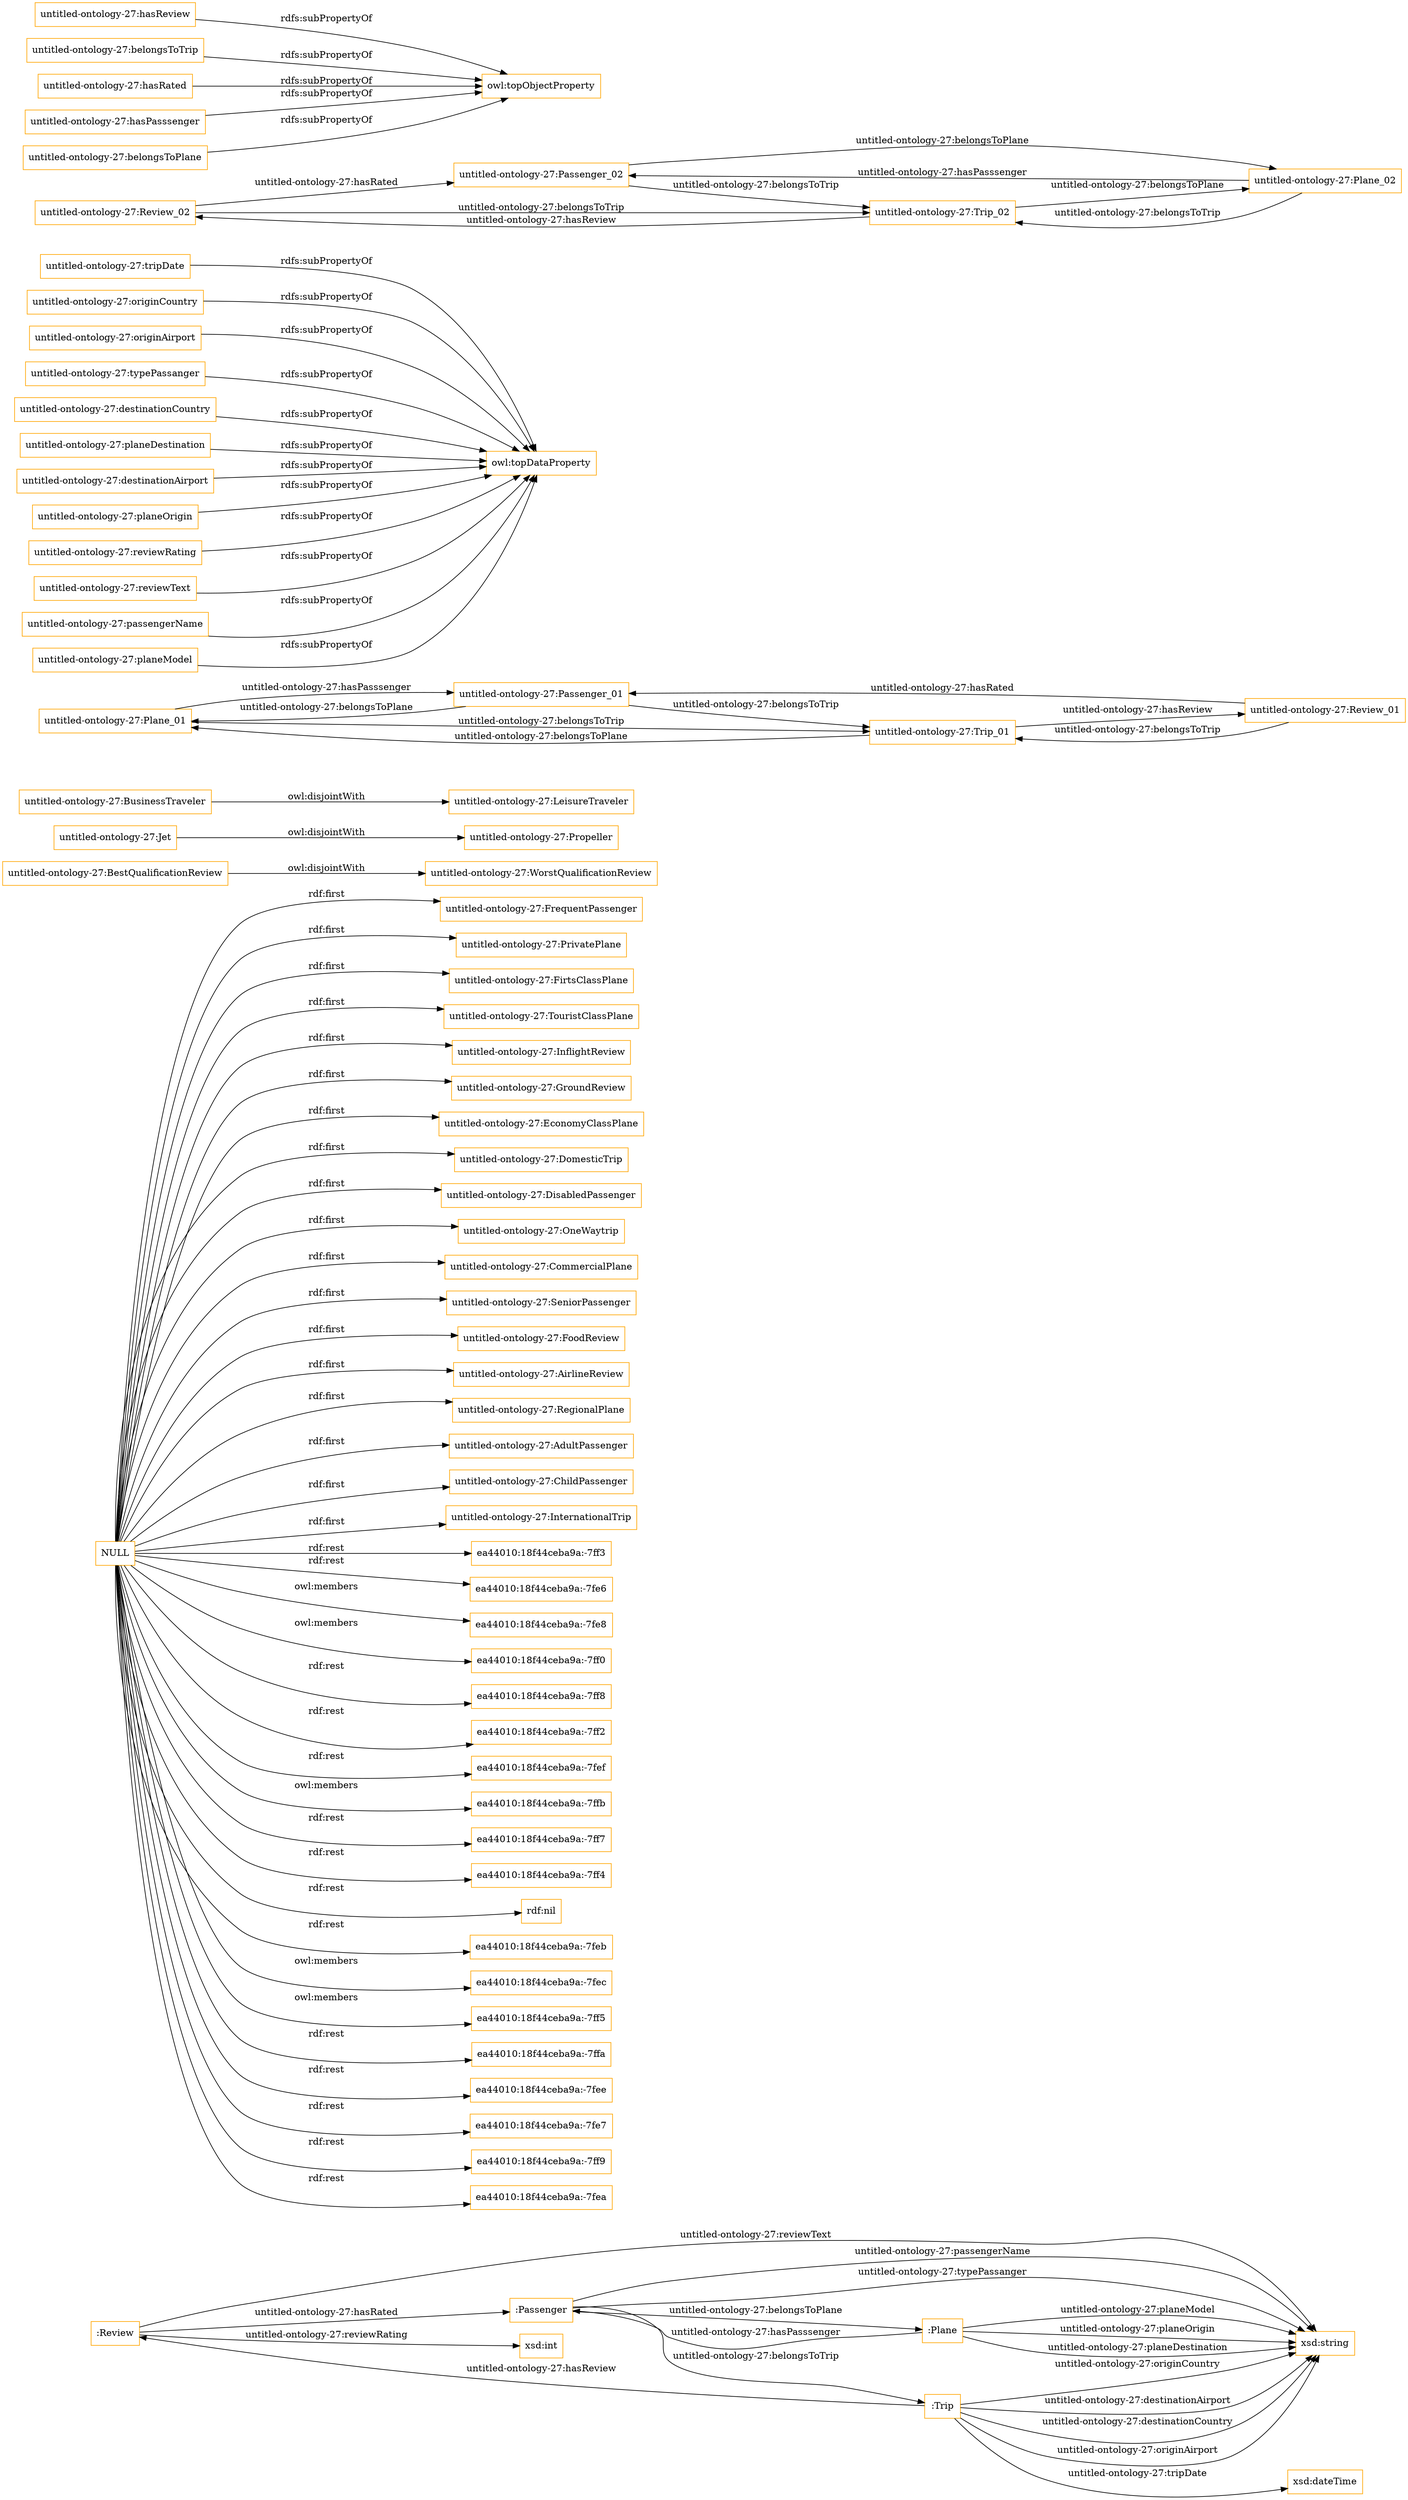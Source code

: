 digraph ar2dtool_diagram { 
rankdir=LR;
size="1501"
node [shape = rectangle, color="orange"]; ":Review" "untitled-ontology-27:FrequentPassenger" "untitled-ontology-27:PrivatePlane" ":Passenger" "untitled-ontology-27:FirtsClassPlane" "untitled-ontology-27:WorstQualificationReview" "untitled-ontology-27:TouristClassPlane" "untitled-ontology-27:Propeller" "untitled-ontology-27:LeisureTraveler" "untitled-ontology-27:InflightReview" "untitled-ontology-27:GroundReview" "untitled-ontology-27:EconomyClassPlane" "untitled-ontology-27:DomesticTrip" ":Trip" ":Plane" "untitled-ontology-27:DisabledPassenger" "untitled-ontology-27:OneWaytrip" "untitled-ontology-27:Jet" "untitled-ontology-27:CommercialPlane" "untitled-ontology-27:SeniorPassenger" "untitled-ontology-27:FoodReview" "untitled-ontology-27:BusinessTraveler" "untitled-ontology-27:AirlineReview" "untitled-ontology-27:BestQualificationReview" "untitled-ontology-27:RegionalPlane" "untitled-ontology-27:AdultPassenger" "untitled-ontology-27:ChildPassenger" "untitled-ontology-27:InternationalTrip" ; /*classes style*/
	"untitled-ontology-27:Plane_01" -> "untitled-ontology-27:Passenger_01" [ label = "untitled-ontology-27:hasPasssenger" ];
	"untitled-ontology-27:Plane_01" -> "untitled-ontology-27:Trip_01" [ label = "untitled-ontology-27:belongsToTrip" ];
	"NULL" -> "ea44010:18f44ceba9a:-7ff3" [ label = "rdf:rest" ];
	"NULL" -> "ea44010:18f44ceba9a:-7fe6" [ label = "rdf:rest" ];
	"NULL" -> "ea44010:18f44ceba9a:-7fe8" [ label = "owl:members" ];
	"NULL" -> "ea44010:18f44ceba9a:-7ff0" [ label = "owl:members" ];
	"NULL" -> "untitled-ontology-27:RegionalPlane" [ label = "rdf:first" ];
	"NULL" -> "ea44010:18f44ceba9a:-7ff8" [ label = "rdf:rest" ];
	"NULL" -> "untitled-ontology-27:CommercialPlane" [ label = "rdf:first" ];
	"NULL" -> "untitled-ontology-27:FirtsClassPlane" [ label = "rdf:first" ];
	"NULL" -> "ea44010:18f44ceba9a:-7ff2" [ label = "rdf:rest" ];
	"NULL" -> "untitled-ontology-27:GroundReview" [ label = "rdf:first" ];
	"NULL" -> "untitled-ontology-27:DisabledPassenger" [ label = "rdf:first" ];
	"NULL" -> "untitled-ontology-27:OneWaytrip" [ label = "rdf:first" ];
	"NULL" -> "untitled-ontology-27:InternationalTrip" [ label = "rdf:first" ];
	"NULL" -> "untitled-ontology-27:AirlineReview" [ label = "rdf:first" ];
	"NULL" -> "ea44010:18f44ceba9a:-7fef" [ label = "rdf:rest" ];
	"NULL" -> "untitled-ontology-27:InflightReview" [ label = "rdf:first" ];
	"NULL" -> "ea44010:18f44ceba9a:-7ffb" [ label = "owl:members" ];
	"NULL" -> "untitled-ontology-27:AdultPassenger" [ label = "rdf:first" ];
	"NULL" -> "ea44010:18f44ceba9a:-7ff7" [ label = "rdf:rest" ];
	"NULL" -> "ea44010:18f44ceba9a:-7ff4" [ label = "rdf:rest" ];
	"NULL" -> "untitled-ontology-27:DomesticTrip" [ label = "rdf:first" ];
	"NULL" -> "rdf:nil" [ label = "rdf:rest" ];
	"NULL" -> "untitled-ontology-27:FrequentPassenger" [ label = "rdf:first" ];
	"NULL" -> "untitled-ontology-27:ChildPassenger" [ label = "rdf:first" ];
	"NULL" -> "ea44010:18f44ceba9a:-7feb" [ label = "rdf:rest" ];
	"NULL" -> "untitled-ontology-27:FoodReview" [ label = "rdf:first" ];
	"NULL" -> "ea44010:18f44ceba9a:-7fec" [ label = "owl:members" ];
	"NULL" -> "ea44010:18f44ceba9a:-7ff5" [ label = "owl:members" ];
	"NULL" -> "ea44010:18f44ceba9a:-7ffa" [ label = "rdf:rest" ];
	"NULL" -> "ea44010:18f44ceba9a:-7fee" [ label = "rdf:rest" ];
	"NULL" -> "ea44010:18f44ceba9a:-7fe7" [ label = "rdf:rest" ];
	"NULL" -> "untitled-ontology-27:SeniorPassenger" [ label = "rdf:first" ];
	"NULL" -> "untitled-ontology-27:PrivatePlane" [ label = "rdf:first" ];
	"NULL" -> "ea44010:18f44ceba9a:-7ff9" [ label = "rdf:rest" ];
	"NULL" -> "ea44010:18f44ceba9a:-7fea" [ label = "rdf:rest" ];
	"NULL" -> "untitled-ontology-27:EconomyClassPlane" [ label = "rdf:first" ];
	"NULL" -> "untitled-ontology-27:TouristClassPlane" [ label = "rdf:first" ];
	"untitled-ontology-27:tripDate" -> "owl:topDataProperty" [ label = "rdfs:subPropertyOf" ];
	"untitled-ontology-27:Review_02" -> "untitled-ontology-27:Passenger_02" [ label = "untitled-ontology-27:hasRated" ];
	"untitled-ontology-27:Review_02" -> "untitled-ontology-27:Trip_02" [ label = "untitled-ontology-27:belongsToTrip" ];
	"untitled-ontology-27:originCountry" -> "owl:topDataProperty" [ label = "rdfs:subPropertyOf" ];
	"untitled-ontology-27:originAirport" -> "owl:topDataProperty" [ label = "rdfs:subPropertyOf" ];
	"untitled-ontology-27:typePassanger" -> "owl:topDataProperty" [ label = "rdfs:subPropertyOf" ];
	"untitled-ontology-27:hasReview" -> "owl:topObjectProperty" [ label = "rdfs:subPropertyOf" ];
	"untitled-ontology-27:Passenger_02" -> "untitled-ontology-27:Trip_02" [ label = "untitled-ontology-27:belongsToTrip" ];
	"untitled-ontology-27:Passenger_02" -> "untitled-ontology-27:Plane_02" [ label = "untitled-ontology-27:belongsToPlane" ];
	"untitled-ontology-27:Review_01" -> "untitled-ontology-27:Passenger_01" [ label = "untitled-ontology-27:hasRated" ];
	"untitled-ontology-27:Review_01" -> "untitled-ontology-27:Trip_01" [ label = "untitled-ontology-27:belongsToTrip" ];
	"untitled-ontology-27:Trip_02" -> "untitled-ontology-27:Review_02" [ label = "untitled-ontology-27:hasReview" ];
	"untitled-ontology-27:Trip_02" -> "untitled-ontology-27:Plane_02" [ label = "untitled-ontology-27:belongsToPlane" ];
	"untitled-ontology-27:BestQualificationReview" -> "untitled-ontology-27:WorstQualificationReview" [ label = "owl:disjointWith" ];
	"untitled-ontology-27:BusinessTraveler" -> "untitled-ontology-27:LeisureTraveler" [ label = "owl:disjointWith" ];
	"untitled-ontology-27:destinationCountry" -> "owl:topDataProperty" [ label = "rdfs:subPropertyOf" ];
	"untitled-ontology-27:planeDestination" -> "owl:topDataProperty" [ label = "rdfs:subPropertyOf" ];
	"untitled-ontology-27:Trip_01" -> "untitled-ontology-27:Review_01" [ label = "untitled-ontology-27:hasReview" ];
	"untitled-ontology-27:Trip_01" -> "untitled-ontology-27:Plane_01" [ label = "untitled-ontology-27:belongsToPlane" ];
	"untitled-ontology-27:Passenger_01" -> "untitled-ontology-27:Trip_01" [ label = "untitled-ontology-27:belongsToTrip" ];
	"untitled-ontology-27:Passenger_01" -> "untitled-ontology-27:Plane_01" [ label = "untitled-ontology-27:belongsToPlane" ];
	"untitled-ontology-27:destinationAirport" -> "owl:topDataProperty" [ label = "rdfs:subPropertyOf" ];
	"untitled-ontology-27:belongsToTrip" -> "owl:topObjectProperty" [ label = "rdfs:subPropertyOf" ];
	"untitled-ontology-27:hasRated" -> "owl:topObjectProperty" [ label = "rdfs:subPropertyOf" ];
	"untitled-ontology-27:planeOrigin" -> "owl:topDataProperty" [ label = "rdfs:subPropertyOf" ];
	"untitled-ontology-27:hasPasssenger" -> "owl:topObjectProperty" [ label = "rdfs:subPropertyOf" ];
	"untitled-ontology-27:reviewRating" -> "owl:topDataProperty" [ label = "rdfs:subPropertyOf" ];
	"untitled-ontology-27:belongsToPlane" -> "owl:topObjectProperty" [ label = "rdfs:subPropertyOf" ];
	"untitled-ontology-27:reviewText" -> "owl:topDataProperty" [ label = "rdfs:subPropertyOf" ];
	"untitled-ontology-27:passengerName" -> "owl:topDataProperty" [ label = "rdfs:subPropertyOf" ];
	"untitled-ontology-27:Jet" -> "untitled-ontology-27:Propeller" [ label = "owl:disjointWith" ];
	"untitled-ontology-27:Plane_02" -> "untitled-ontology-27:Passenger_02" [ label = "untitled-ontology-27:hasPasssenger" ];
	"untitled-ontology-27:Plane_02" -> "untitled-ontology-27:Trip_02" [ label = "untitled-ontology-27:belongsToTrip" ];
	"untitled-ontology-27:planeModel" -> "owl:topDataProperty" [ label = "rdfs:subPropertyOf" ];
	":Review" -> ":Passenger" [ label = "untitled-ontology-27:hasRated" ];
	":Trip" -> "xsd:string" [ label = "untitled-ontology-27:destinationAirport" ];
	":Plane" -> "xsd:string" [ label = "untitled-ontology-27:planeModel" ];
	":Plane" -> "xsd:string" [ label = "untitled-ontology-27:planeOrigin" ];
	":Passenger" -> ":Plane" [ label = "untitled-ontology-27:belongsToPlane" ];
	":Passenger" -> "xsd:string" [ label = "untitled-ontology-27:passengerName" ];
	":Review" -> "xsd:string" [ label = "untitled-ontology-27:reviewText" ];
	":Trip" -> "xsd:string" [ label = "untitled-ontology-27:destinationCountry" ];
	":Plane" -> ":Passenger" [ label = "untitled-ontology-27:hasPasssenger" ];
	":Review" -> "xsd:int" [ label = "untitled-ontology-27:reviewRating" ];
	":Passenger" -> "xsd:string" [ label = "untitled-ontology-27:typePassanger" ];
	":Trip" -> "xsd:dateTime" [ label = "untitled-ontology-27:tripDate" ];
	":Trip" -> "xsd:string" [ label = "untitled-ontology-27:originAirport" ];
	":Trip" -> ":Review" [ label = "untitled-ontology-27:hasReview" ];
	":Plane" -> "xsd:string" [ label = "untitled-ontology-27:planeDestination" ];
	":Trip" -> "xsd:string" [ label = "untitled-ontology-27:originCountry" ];
	":Passenger" -> ":Trip" [ label = "untitled-ontology-27:belongsToTrip" ];

}
